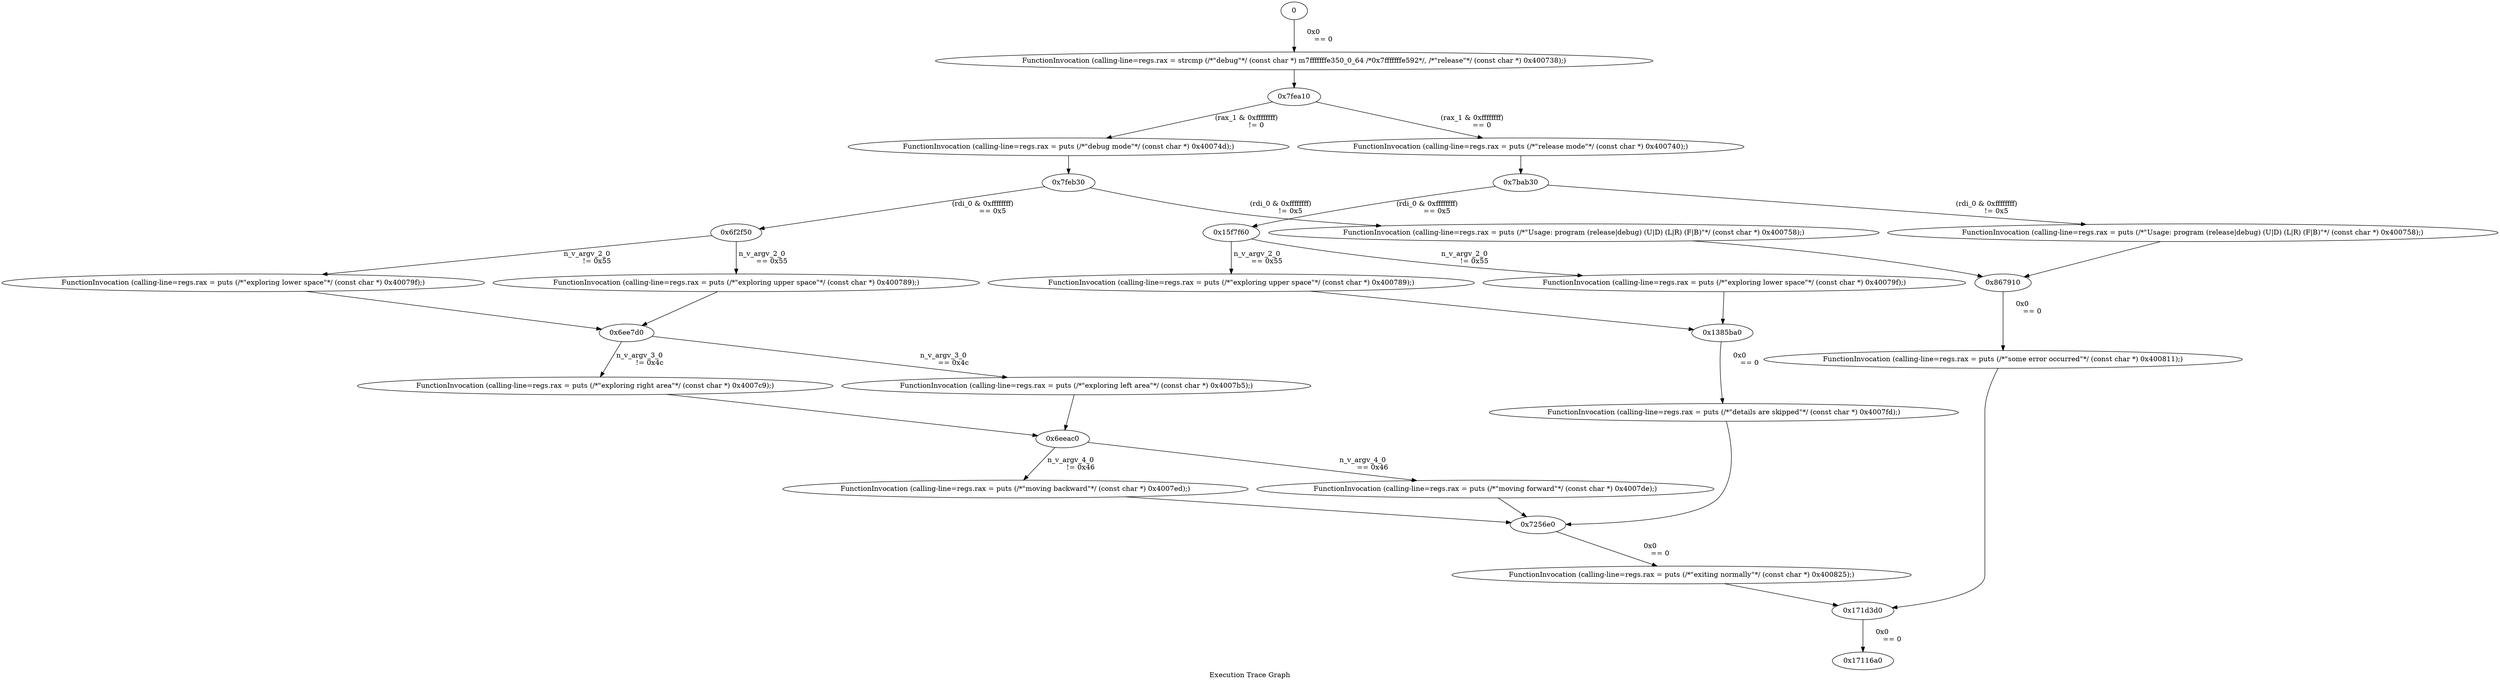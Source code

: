 digraph "Execution Trace Graph" {
	label="Execution Trace Graph";

	Node0 [label = "0"];
	Node0x6ee7d0 [label = "0x6ee7d0"];
	Node0x6eeac0 [label = "0x6eeac0"];
	Node0x6f2f50 [label = "0x6f2f50"];
	Node0x6fd990 [label = "FunctionInvocation (calling-line=regs.rax = puts (/*\"exiting normally\"*/ (const char *) 0x400825);)"];
	Node0x705f40 [label = "FunctionInvocation (calling-line=regs.rax = puts (/*\"moving forward\"*/ (const char *) 0x4007de);)"];
	Node0x7256e0 [label = "0x7256e0"];
	Node0x777db0 [label = "FunctionInvocation (calling-line=regs.rax = puts (/*\"exploring upper space\"*/ (const char *) 0x400789);)"];
	Node0x7bab30 [label = "0x7bab30"];
	Node0x7fea10 [label = "0x7fea10"];
	Node0x7feb30 [label = "0x7feb30"];
	Node0x867910 [label = "0x867910"];
	Node0x877f60 [label = "FunctionInvocation (calling-line=regs.rax = puts (/*\"moving backward\"*/ (const char *) 0x4007ed);)"];
	Node0x95d820 [label = "FunctionInvocation (calling-line=regs.rax = puts (/*\"Usage: program (release|debug) (U|D) (L|R) (F|B)\"*/ (const char *) 0x400758);)"];
	Node0xf3d600 [label = "FunctionInvocation (calling-line=regs.rax = puts (/*\"release mode\"*/ (const char *) 0x400740);)"];
	Node0x1385ba0 [label = "0x1385ba0"];
	Node0x13a41f0 [label = "FunctionInvocation (calling-line=regs.rax = puts (/*\"exploring upper space\"*/ (const char *) 0x400789);)"];
	Node0x13abe10 [label = "FunctionInvocation (calling-line=regs.rax = puts (/*\"exploring right area\"*/ (const char *) 0x4007c9);)"];
	Node0x141ff70 [label = "FunctionInvocation (calling-line=regs.rax = puts (/*\"exploring lower space\"*/ (const char *) 0x40079f);)"];
	Node0x1500390 [label = "FunctionInvocation (calling-line=regs.rax = strcmp (/*\"debug\"*/ (const char *) m7fffffffe350_0_64 /*0x7fffffffe592*/, /*\"release\"*/ (const char *) 0x400738);)"];
	Node0x15b08c0 [label = "FunctionInvocation (calling-line=regs.rax = puts (/*\"debug mode\"*/ (const char *) 0x40074d);)"];
	Node0x15f1a00 [label = "FunctionInvocation (calling-line=regs.rax = puts (/*\"exploring lower space\"*/ (const char *) 0x40079f);)"];
	Node0x15f7f60 [label = "0x15f7f60"];
	Node0x1618600 [label = "FunctionInvocation (calling-line=regs.rax = puts (/*\"Usage: program (release|debug) (U|D) (L|R) (F|B)\"*/ (const char *) 0x400758);)"];
	Node0x16721e0 [label = "FunctionInvocation (calling-line=regs.rax = puts (/*\"some error occurred\"*/ (const char *) 0x400811);)"];
	Node0x16e8b80 [label = "FunctionInvocation (calling-line=regs.rax = puts (/*\"details are skipped\"*/ (const char *) 0x4007fd);)"];
	Node0x17116a0 [label = "0x17116a0"];
	Node0x171d3d0 [label = "0x171d3d0"];
	Node0x17799e0 [label = "FunctionInvocation (calling-line=regs.rax = puts (/*\"exploring left area\"*/ (const char *) 0x4007b5);)"];
	Node0 -> Node0x1500390 [label = "0x0
	 == 0"];
	Node0x1500390 -> Node0x7fea10 [label = ""];
	Node0x7fea10 -> Node0x15b08c0 [label = "(rax_1 & 0xffffffff)
	 != 0"];
	Node0x15b08c0 -> Node0x7feb30 [label = ""];
	Node0x7fea10 -> Node0xf3d600 [label = "(rax_1 & 0xffffffff)
	 == 0"];
	Node0xf3d600 -> Node0x7bab30 [label = ""];
	Node0x7feb30 -> Node0x6f2f50 [label = "(rdi_0 & 0xffffffff)
	 == 0x5"];
	Node0x7feb30 -> Node0x95d820 [label = "(rdi_0 & 0xffffffff)
	 != 0x5"];
	Node0x95d820 -> Node0x867910 [label = ""];
	Node0x7bab30 -> Node0x15f7f60 [label = "(rdi_0 & 0xffffffff)
	 == 0x5"];
	Node0x7bab30 -> Node0x1618600 [label = "(rdi_0 & 0xffffffff)
	 != 0x5"];
	Node0x1618600 -> Node0x867910 [label = ""];
	Node0x6f2f50 -> Node0x13a41f0 [label = "n_v_argv_2_0
	 == 0x55"];
	Node0x13a41f0 -> Node0x6ee7d0 [label = ""];
	Node0x6f2f50 -> Node0x141ff70 [label = "n_v_argv_2_0
	 != 0x55"];
	Node0x141ff70 -> Node0x6ee7d0 [label = ""];
	Node0x867910 -> Node0x16721e0 [label = "0x0
	 == 0"];
	Node0x16721e0 -> Node0x171d3d0 [label = ""];
	Node0x15f7f60 -> Node0x777db0 [label = "n_v_argv_2_0
	 == 0x55"];
	Node0x777db0 -> Node0x1385ba0 [label = ""];
	Node0x15f7f60 -> Node0x15f1a00 [label = "n_v_argv_2_0
	 != 0x55"];
	Node0x15f1a00 -> Node0x1385ba0 [label = ""];
	Node0x6ee7d0 -> Node0x17799e0 [label = "n_v_argv_3_0
	 == 0x4c"];
	Node0x17799e0 -> Node0x6eeac0 [label = ""];
	Node0x6ee7d0 -> Node0x13abe10 [label = "n_v_argv_3_0
	 != 0x4c"];
	Node0x13abe10 -> Node0x6eeac0 [label = ""];
	Node0x171d3d0 -> Node0x17116a0 [label = "0x0
	 == 0"];
	Node0x1385ba0 -> Node0x16e8b80 [label = "0x0
	 == 0"];
	Node0x16e8b80 -> Node0x7256e0 [label = ""];
	Node0x6eeac0 -> Node0x705f40 [label = "n_v_argv_4_0
	 == 0x46"];
	Node0x705f40 -> Node0x7256e0 [label = ""];
	Node0x6eeac0 -> Node0x877f60 [label = "n_v_argv_4_0
	 != 0x46"];
	Node0x877f60 -> Node0x7256e0 [label = ""];
	Node0x7256e0 -> Node0x6fd990 [label = "0x0
	 == 0"];
	Node0x6fd990 -> Node0x171d3d0 [label = ""];
}
